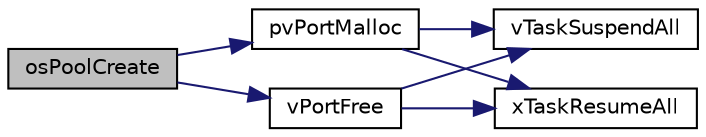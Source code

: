 digraph "osPoolCreate"
{
  edge [fontname="Helvetica",fontsize="10",labelfontname="Helvetica",labelfontsize="10"];
  node [fontname="Helvetica",fontsize="10",shape=record];
  rankdir="LR";
  Node73 [label="osPoolCreate",height=0.2,width=0.4,color="black", fillcolor="grey75", style="filled", fontcolor="black"];
  Node73 -> Node74 [color="midnightblue",fontsize="10",style="solid",fontname="Helvetica"];
  Node74 [label="pvPortMalloc",height=0.2,width=0.4,color="black", fillcolor="white", style="filled",URL="$portable_8h.html#a237d63f90b28e0950bd86f76815cd6e3"];
  Node74 -> Node75 [color="midnightblue",fontsize="10",style="solid",fontname="Helvetica"];
  Node75 [label="vTaskSuspendAll",height=0.2,width=0.4,color="black", fillcolor="white", style="filled",URL="$task_8h.html#a366b302eba79d10b5ee2a3756f0fcc43"];
  Node74 -> Node76 [color="midnightblue",fontsize="10",style="solid",fontname="Helvetica"];
  Node76 [label="xTaskResumeAll",height=0.2,width=0.4,color="black", fillcolor="white", style="filled",URL="$task_8h.html#a003f8ae6d649225abd030cc76e1c7d0e"];
  Node73 -> Node77 [color="midnightblue",fontsize="10",style="solid",fontname="Helvetica"];
  Node77 [label="vPortFree",height=0.2,width=0.4,color="black", fillcolor="white", style="filled",URL="$portable_8h.html#a735cd3085bb7ba06ff8e47565bfd7016"];
  Node77 -> Node75 [color="midnightblue",fontsize="10",style="solid",fontname="Helvetica"];
  Node77 -> Node76 [color="midnightblue",fontsize="10",style="solid",fontname="Helvetica"];
}
